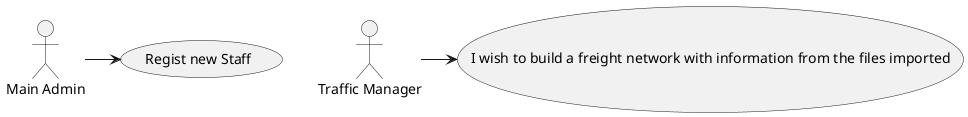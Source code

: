@startuml
'https://plantuml.com/use-case-diagram

:Main Admin: as Admin
:Traffic Manager: as TrafficManager

Admin -> (Regist new Staff)
TrafficManager -> (I wish to build a freight network with information from the files imported)
@enduml